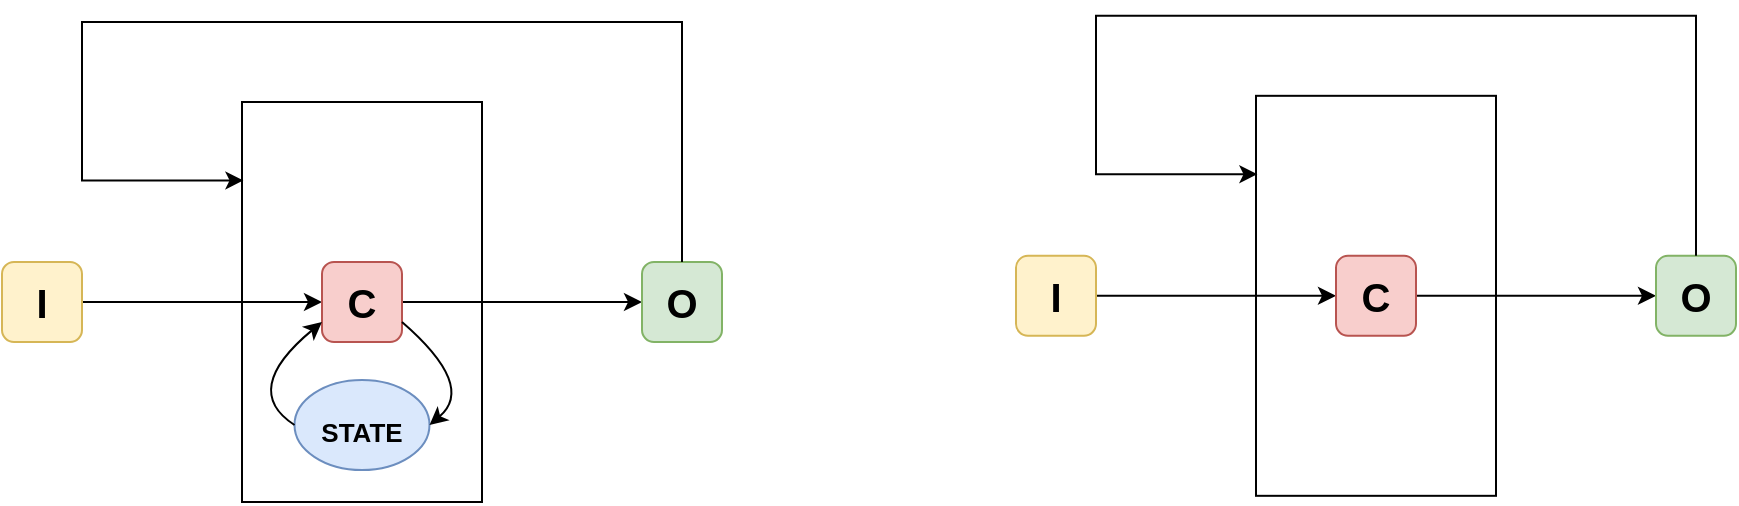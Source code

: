 <mxfile version="25.0.3">
  <diagram name="Trang-1" id="1WjkFRbqc3tZHIQ2UeDp">
    <mxGraphModel dx="2236" dy="1180" grid="0" gridSize="10" guides="1" tooltips="1" connect="1" arrows="1" fold="1" page="1" pageScale="1" pageWidth="1654" pageHeight="2336" math="0" shadow="0">
      <root>
        <mxCell id="0" />
        <mxCell id="1" parent="0" />
        <mxCell id="WSMp2yYIp0e93uHmt-WZ-1" value="" style="rounded=0;whiteSpace=wrap;html=1;" vertex="1" parent="1">
          <mxGeometry x="440" y="240" width="120" height="200" as="geometry" />
        </mxCell>
        <mxCell id="WSMp2yYIp0e93uHmt-WZ-3" style="edgeStyle=orthogonalEdgeStyle;rounded=0;orthogonalLoop=1;jettySize=auto;html=1;exitX=1;exitY=0.5;exitDx=0;exitDy=0;entryX=0;entryY=0.5;entryDx=0;entryDy=0;fontSize=20;" edge="1" parent="1" source="WSMp2yYIp0e93uHmt-WZ-2" target="WSMp2yYIp0e93uHmt-WZ-4">
          <mxGeometry relative="1" as="geometry">
            <mxPoint x="380" y="430" as="targetPoint" />
          </mxGeometry>
        </mxCell>
        <mxCell id="WSMp2yYIp0e93uHmt-WZ-2" value="&lt;b&gt;I&lt;/b&gt;" style="rounded=1;whiteSpace=wrap;html=1;fontSize=20;fillColor=#fff2cc;strokeColor=#d6b656;" vertex="1" parent="1">
          <mxGeometry x="320" y="320" width="40" height="40" as="geometry" />
        </mxCell>
        <mxCell id="WSMp2yYIp0e93uHmt-WZ-6" style="edgeStyle=orthogonalEdgeStyle;rounded=0;orthogonalLoop=1;jettySize=auto;html=1;exitX=1;exitY=0.5;exitDx=0;exitDy=0;entryX=0;entryY=0.5;entryDx=0;entryDy=0;fontSize=20;" edge="1" parent="1" source="WSMp2yYIp0e93uHmt-WZ-4" target="WSMp2yYIp0e93uHmt-WZ-5">
          <mxGeometry relative="1" as="geometry" />
        </mxCell>
        <mxCell id="WSMp2yYIp0e93uHmt-WZ-4" value="&lt;b&gt;C&lt;/b&gt;" style="rounded=1;whiteSpace=wrap;html=1;fontSize=20;fillColor=#f8cecc;strokeColor=#b85450;" vertex="1" parent="1">
          <mxGeometry x="480" y="320" width="40" height="40" as="geometry" />
        </mxCell>
        <mxCell id="WSMp2yYIp0e93uHmt-WZ-5" value="&lt;b&gt;O&lt;/b&gt;" style="rounded=1;whiteSpace=wrap;html=1;fontSize=20;fillColor=#d5e8d4;strokeColor=#82b366;" vertex="1" parent="1">
          <mxGeometry x="640" y="320" width="40" height="40" as="geometry" />
        </mxCell>
        <mxCell id="WSMp2yYIp0e93uHmt-WZ-7" style="edgeStyle=orthogonalEdgeStyle;rounded=0;orthogonalLoop=1;jettySize=auto;html=1;exitX=0.5;exitY=0;exitDx=0;exitDy=0;entryX=0.006;entryY=0.196;entryDx=0;entryDy=0;entryPerimeter=0;" edge="1" parent="1" source="WSMp2yYIp0e93uHmt-WZ-5" target="WSMp2yYIp0e93uHmt-WZ-1">
          <mxGeometry relative="1" as="geometry">
            <mxPoint x="660" y="340" as="sourcePoint" />
            <mxPoint x="430" y="280" as="targetPoint" />
            <Array as="points">
              <mxPoint x="660" y="200" />
              <mxPoint x="360" y="200" />
              <mxPoint x="360" y="279" />
            </Array>
          </mxGeometry>
        </mxCell>
        <mxCell id="WSMp2yYIp0e93uHmt-WZ-8" value="&lt;font style=&quot;font-size: 13px;&quot;&gt;STATE&lt;/font&gt;" style="ellipse;whiteSpace=wrap;html=1;fontSize=20;fontStyle=1;fillColor=#dae8fc;strokeColor=#6c8ebf;" vertex="1" parent="1">
          <mxGeometry x="466.25" y="379" width="67.5" height="45" as="geometry" />
        </mxCell>
        <mxCell id="WSMp2yYIp0e93uHmt-WZ-9" value="" style="curved=1;endArrow=classic;html=1;rounded=0;entryX=1;entryY=0.5;entryDx=0;entryDy=0;exitX=1;exitY=0.75;exitDx=0;exitDy=0;" edge="1" parent="1" source="WSMp2yYIp0e93uHmt-WZ-4" target="WSMp2yYIp0e93uHmt-WZ-8">
          <mxGeometry width="50" height="50" relative="1" as="geometry">
            <mxPoint x="769.25" y="496" as="sourcePoint" />
            <mxPoint x="683" y="495.5" as="targetPoint" />
            <Array as="points">
              <mxPoint x="557" y="382" />
            </Array>
          </mxGeometry>
        </mxCell>
        <mxCell id="WSMp2yYIp0e93uHmt-WZ-10" value="" style="curved=1;endArrow=classic;html=1;rounded=0;entryX=0;entryY=0.75;entryDx=0;entryDy=0;exitX=0;exitY=0.5;exitDx=0;exitDy=0;" edge="1" parent="1" source="WSMp2yYIp0e93uHmt-WZ-8" target="WSMp2yYIp0e93uHmt-WZ-4">
          <mxGeometry width="50" height="50" relative="1" as="geometry">
            <mxPoint x="337" y="463" as="sourcePoint" />
            <mxPoint x="387" y="413" as="targetPoint" />
            <Array as="points">
              <mxPoint x="439" y="384" />
            </Array>
          </mxGeometry>
        </mxCell>
        <mxCell id="WSMp2yYIp0e93uHmt-WZ-11" value="" style="rounded=0;whiteSpace=wrap;html=1;" vertex="1" parent="1">
          <mxGeometry x="947" y="236.91" width="120" height="200" as="geometry" />
        </mxCell>
        <mxCell id="WSMp2yYIp0e93uHmt-WZ-12" style="edgeStyle=orthogonalEdgeStyle;rounded=0;orthogonalLoop=1;jettySize=auto;html=1;exitX=1;exitY=0.5;exitDx=0;exitDy=0;entryX=0;entryY=0.5;entryDx=0;entryDy=0;fontSize=20;" edge="1" source="WSMp2yYIp0e93uHmt-WZ-13" target="WSMp2yYIp0e93uHmt-WZ-15" parent="1">
          <mxGeometry relative="1" as="geometry">
            <mxPoint x="887" y="426.91" as="targetPoint" />
          </mxGeometry>
        </mxCell>
        <mxCell id="WSMp2yYIp0e93uHmt-WZ-13" value="&lt;b&gt;I&lt;/b&gt;" style="rounded=1;whiteSpace=wrap;html=1;fontSize=20;fillColor=#fff2cc;strokeColor=#d6b656;" vertex="1" parent="1">
          <mxGeometry x="827" y="316.91" width="40" height="40" as="geometry" />
        </mxCell>
        <mxCell id="WSMp2yYIp0e93uHmt-WZ-14" style="edgeStyle=orthogonalEdgeStyle;rounded=0;orthogonalLoop=1;jettySize=auto;html=1;exitX=1;exitY=0.5;exitDx=0;exitDy=0;entryX=0;entryY=0.5;entryDx=0;entryDy=0;fontSize=20;" edge="1" source="WSMp2yYIp0e93uHmt-WZ-15" target="WSMp2yYIp0e93uHmt-WZ-16" parent="1">
          <mxGeometry relative="1" as="geometry" />
        </mxCell>
        <mxCell id="WSMp2yYIp0e93uHmt-WZ-15" value="&lt;b&gt;C&lt;/b&gt;" style="rounded=1;whiteSpace=wrap;html=1;fontSize=20;fillColor=#f8cecc;strokeColor=#b85450;" vertex="1" parent="1">
          <mxGeometry x="987" y="316.91" width="40" height="40" as="geometry" />
        </mxCell>
        <mxCell id="WSMp2yYIp0e93uHmt-WZ-16" value="&lt;b&gt;O&lt;/b&gt;" style="rounded=1;whiteSpace=wrap;html=1;fontSize=20;fillColor=#d5e8d4;strokeColor=#82b366;" vertex="1" parent="1">
          <mxGeometry x="1147" y="316.91" width="40" height="40" as="geometry" />
        </mxCell>
        <mxCell id="WSMp2yYIp0e93uHmt-WZ-17" style="edgeStyle=orthogonalEdgeStyle;rounded=0;orthogonalLoop=1;jettySize=auto;html=1;exitX=0.5;exitY=0;exitDx=0;exitDy=0;entryX=0.006;entryY=0.196;entryDx=0;entryDy=0;entryPerimeter=0;" edge="1" source="WSMp2yYIp0e93uHmt-WZ-16" target="WSMp2yYIp0e93uHmt-WZ-11" parent="1">
          <mxGeometry relative="1" as="geometry">
            <mxPoint x="1167" y="336.91" as="sourcePoint" />
            <mxPoint x="937" y="276.91" as="targetPoint" />
            <Array as="points">
              <mxPoint x="1167" y="196.91" />
              <mxPoint x="867" y="196.91" />
              <mxPoint x="867" y="275.91" />
            </Array>
          </mxGeometry>
        </mxCell>
      </root>
    </mxGraphModel>
  </diagram>
</mxfile>
